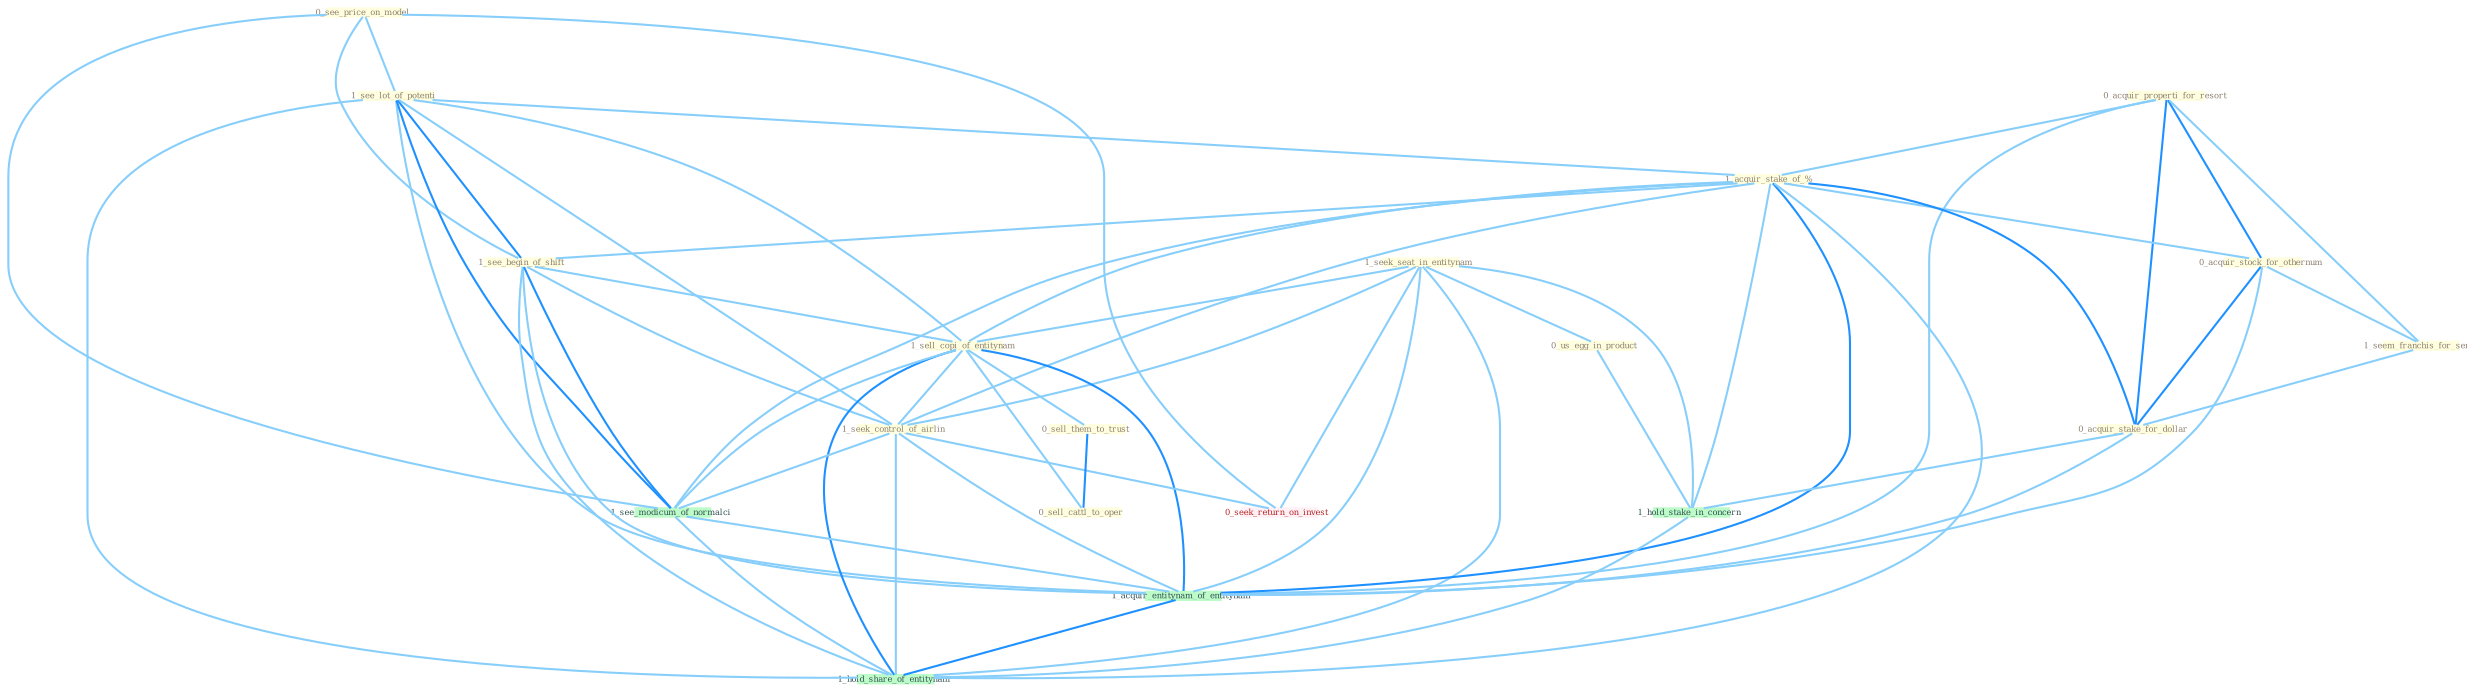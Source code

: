 Graph G{ 
    node
    [shape=polygon,style=filled,width=.5,height=.06,color="#BDFCC9",fixedsize=true,fontsize=4,
    fontcolor="#2f4f4f"];
    {node
    [color="#ffffe0", fontcolor="#8b7d6b"] "1_seek_seat_in_entitynam " "0_acquir_properti_for_resort " "0_see_price_on_model " "1_see_lot_of_potenti " "1_acquir_stake_of_% " "1_see_begin_of_shift " "1_sell_copi_of_entitynam " "0_us_egg_in_product " "1_seek_control_of_airlin " "0_acquir_stock_for_othernum " "0_sell_them_to_trust " "0_sell_cattl_to_oper " "1_seem_franchis_for_seri " "0_acquir_stake_for_dollar "}
{node [color="#fff0f5", fontcolor="#b22222"] "0_seek_return_on_invest "}
edge [color="#B0E2FF"];

	"1_seek_seat_in_entitynam " -- "1_sell_copi_of_entitynam " [w="1", color="#87cefa" ];
	"1_seek_seat_in_entitynam " -- "0_us_egg_in_product " [w="1", color="#87cefa" ];
	"1_seek_seat_in_entitynam " -- "1_seek_control_of_airlin " [w="1", color="#87cefa" ];
	"1_seek_seat_in_entitynam " -- "1_hold_stake_in_concern " [w="1", color="#87cefa" ];
	"1_seek_seat_in_entitynam " -- "0_seek_return_on_invest " [w="1", color="#87cefa" ];
	"1_seek_seat_in_entitynam " -- "1_acquir_entitynam_of_entitynam " [w="1", color="#87cefa" ];
	"1_seek_seat_in_entitynam " -- "1_hold_share_of_entitynam " [w="1", color="#87cefa" ];
	"0_acquir_properti_for_resort " -- "1_acquir_stake_of_% " [w="1", color="#87cefa" ];
	"0_acquir_properti_for_resort " -- "0_acquir_stock_for_othernum " [w="2", color="#1e90ff" , len=0.8];
	"0_acquir_properti_for_resort " -- "1_seem_franchis_for_seri " [w="1", color="#87cefa" ];
	"0_acquir_properti_for_resort " -- "0_acquir_stake_for_dollar " [w="2", color="#1e90ff" , len=0.8];
	"0_acquir_properti_for_resort " -- "1_acquir_entitynam_of_entitynam " [w="1", color="#87cefa" ];
	"0_see_price_on_model " -- "1_see_lot_of_potenti " [w="1", color="#87cefa" ];
	"0_see_price_on_model " -- "1_see_begin_of_shift " [w="1", color="#87cefa" ];
	"0_see_price_on_model " -- "0_seek_return_on_invest " [w="1", color="#87cefa" ];
	"0_see_price_on_model " -- "1_see_modicum_of_normalci " [w="1", color="#87cefa" ];
	"1_see_lot_of_potenti " -- "1_acquir_stake_of_% " [w="1", color="#87cefa" ];
	"1_see_lot_of_potenti " -- "1_see_begin_of_shift " [w="2", color="#1e90ff" , len=0.8];
	"1_see_lot_of_potenti " -- "1_sell_copi_of_entitynam " [w="1", color="#87cefa" ];
	"1_see_lot_of_potenti " -- "1_seek_control_of_airlin " [w="1", color="#87cefa" ];
	"1_see_lot_of_potenti " -- "1_see_modicum_of_normalci " [w="2", color="#1e90ff" , len=0.8];
	"1_see_lot_of_potenti " -- "1_acquir_entitynam_of_entitynam " [w="1", color="#87cefa" ];
	"1_see_lot_of_potenti " -- "1_hold_share_of_entitynam " [w="1", color="#87cefa" ];
	"1_acquir_stake_of_% " -- "1_see_begin_of_shift " [w="1", color="#87cefa" ];
	"1_acquir_stake_of_% " -- "1_sell_copi_of_entitynam " [w="1", color="#87cefa" ];
	"1_acquir_stake_of_% " -- "1_seek_control_of_airlin " [w="1", color="#87cefa" ];
	"1_acquir_stake_of_% " -- "0_acquir_stock_for_othernum " [w="1", color="#87cefa" ];
	"1_acquir_stake_of_% " -- "0_acquir_stake_for_dollar " [w="2", color="#1e90ff" , len=0.8];
	"1_acquir_stake_of_% " -- "1_hold_stake_in_concern " [w="1", color="#87cefa" ];
	"1_acquir_stake_of_% " -- "1_see_modicum_of_normalci " [w="1", color="#87cefa" ];
	"1_acquir_stake_of_% " -- "1_acquir_entitynam_of_entitynam " [w="2", color="#1e90ff" , len=0.8];
	"1_acquir_stake_of_% " -- "1_hold_share_of_entitynam " [w="1", color="#87cefa" ];
	"1_see_begin_of_shift " -- "1_sell_copi_of_entitynam " [w="1", color="#87cefa" ];
	"1_see_begin_of_shift " -- "1_seek_control_of_airlin " [w="1", color="#87cefa" ];
	"1_see_begin_of_shift " -- "1_see_modicum_of_normalci " [w="2", color="#1e90ff" , len=0.8];
	"1_see_begin_of_shift " -- "1_acquir_entitynam_of_entitynam " [w="1", color="#87cefa" ];
	"1_see_begin_of_shift " -- "1_hold_share_of_entitynam " [w="1", color="#87cefa" ];
	"1_sell_copi_of_entitynam " -- "1_seek_control_of_airlin " [w="1", color="#87cefa" ];
	"1_sell_copi_of_entitynam " -- "0_sell_them_to_trust " [w="1", color="#87cefa" ];
	"1_sell_copi_of_entitynam " -- "0_sell_cattl_to_oper " [w="1", color="#87cefa" ];
	"1_sell_copi_of_entitynam " -- "1_see_modicum_of_normalci " [w="1", color="#87cefa" ];
	"1_sell_copi_of_entitynam " -- "1_acquir_entitynam_of_entitynam " [w="2", color="#1e90ff" , len=0.8];
	"1_sell_copi_of_entitynam " -- "1_hold_share_of_entitynam " [w="2", color="#1e90ff" , len=0.8];
	"0_us_egg_in_product " -- "1_hold_stake_in_concern " [w="1", color="#87cefa" ];
	"1_seek_control_of_airlin " -- "0_seek_return_on_invest " [w="1", color="#87cefa" ];
	"1_seek_control_of_airlin " -- "1_see_modicum_of_normalci " [w="1", color="#87cefa" ];
	"1_seek_control_of_airlin " -- "1_acquir_entitynam_of_entitynam " [w="1", color="#87cefa" ];
	"1_seek_control_of_airlin " -- "1_hold_share_of_entitynam " [w="1", color="#87cefa" ];
	"0_acquir_stock_for_othernum " -- "1_seem_franchis_for_seri " [w="1", color="#87cefa" ];
	"0_acquir_stock_for_othernum " -- "0_acquir_stake_for_dollar " [w="2", color="#1e90ff" , len=0.8];
	"0_acquir_stock_for_othernum " -- "1_acquir_entitynam_of_entitynam " [w="1", color="#87cefa" ];
	"0_sell_them_to_trust " -- "0_sell_cattl_to_oper " [w="2", color="#1e90ff" , len=0.8];
	"1_seem_franchis_for_seri " -- "0_acquir_stake_for_dollar " [w="1", color="#87cefa" ];
	"0_acquir_stake_for_dollar " -- "1_hold_stake_in_concern " [w="1", color="#87cefa" ];
	"0_acquir_stake_for_dollar " -- "1_acquir_entitynam_of_entitynam " [w="1", color="#87cefa" ];
	"1_hold_stake_in_concern " -- "1_hold_share_of_entitynam " [w="1", color="#87cefa" ];
	"1_see_modicum_of_normalci " -- "1_acquir_entitynam_of_entitynam " [w="1", color="#87cefa" ];
	"1_see_modicum_of_normalci " -- "1_hold_share_of_entitynam " [w="1", color="#87cefa" ];
	"1_acquir_entitynam_of_entitynam " -- "1_hold_share_of_entitynam " [w="2", color="#1e90ff" , len=0.8];
}